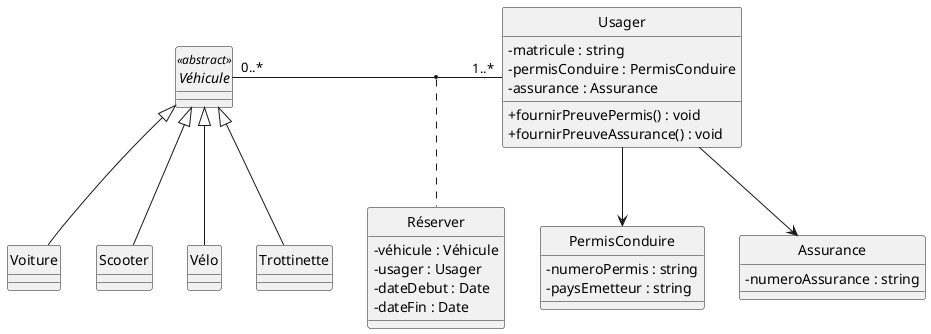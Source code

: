 @startuml
hide circle
skinparam backgroundcolor transparent
skinparam classAttributeIconSize 0
abstract class Véhicule <<abstract>> {
    
}
class Voiture {
    
}
class Scooter {
    
}
class Vélo {
    
}
class Trottinette {
    
}
class Usager {
    - matricule : string
    - permisConduire : PermisConduire
    - assurance : Assurance
    + fournirPreuvePermis() : void
    + fournirPreuveAssurance() : void
}
class PermisConduire {
    - numeroPermis : string
    - paysEmetteur : string
}
class Assurance {
    - numeroAssurance : string
}

class Réserver {
    - véhicule : Véhicule
    - usager : Usager
    - dateDebut : Date
    - dateFin : Date
}

Véhicule <|-- Voiture
Véhicule <|-- Scooter
Véhicule <|-- Vélo
Véhicule <|-- Trottinette
Véhicule "0..*" - "1..*" Usager 
(Véhicule, Usager) .. Réserver
Usager --> PermisConduire
Usager --> Assurance

@enduml
